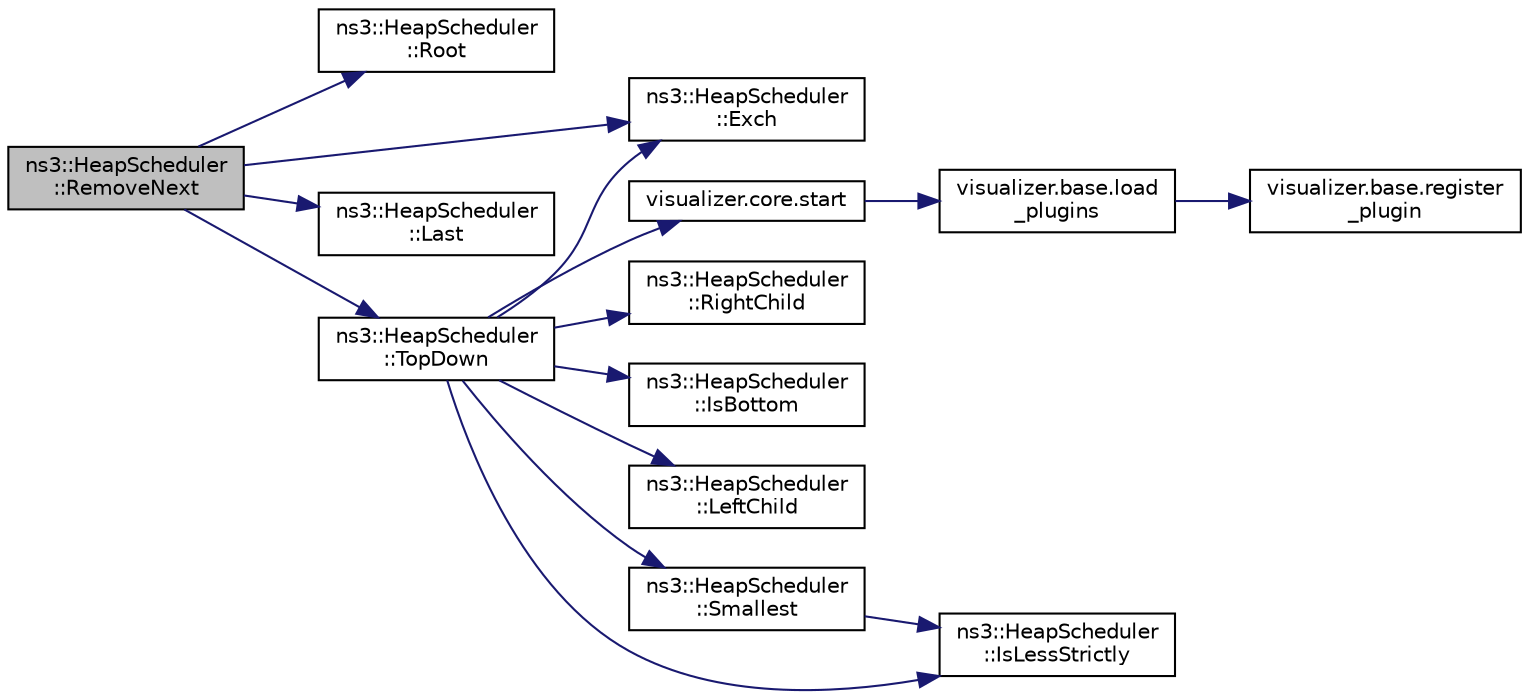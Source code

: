 digraph "ns3::HeapScheduler::RemoveNext"
{
  edge [fontname="Helvetica",fontsize="10",labelfontname="Helvetica",labelfontsize="10"];
  node [fontname="Helvetica",fontsize="10",shape=record];
  rankdir="LR";
  Node1 [label="ns3::HeapScheduler\l::RemoveNext",height=0.2,width=0.4,color="black", fillcolor="grey75", style="filled", fontcolor="black"];
  Node1 -> Node2 [color="midnightblue",fontsize="10",style="solid"];
  Node2 [label="ns3::HeapScheduler\l::Root",height=0.2,width=0.4,color="black", fillcolor="white", style="filled",URL="$da/db2/classns3_1_1HeapScheduler.html#afed423f2a8e0e2a00d1d6b8449854505"];
  Node1 -> Node3 [color="midnightblue",fontsize="10",style="solid"];
  Node3 [label="ns3::HeapScheduler\l::Exch",height=0.2,width=0.4,color="black", fillcolor="white", style="filled",URL="$da/db2/classns3_1_1HeapScheduler.html#a0ae45a30345747a7c3e26bc1a5b5248c"];
  Node1 -> Node4 [color="midnightblue",fontsize="10",style="solid"];
  Node4 [label="ns3::HeapScheduler\l::Last",height=0.2,width=0.4,color="black", fillcolor="white", style="filled",URL="$da/db2/classns3_1_1HeapScheduler.html#abb241faada46b0d23f7029177e1a91f3"];
  Node1 -> Node5 [color="midnightblue",fontsize="10",style="solid"];
  Node5 [label="ns3::HeapScheduler\l::TopDown",height=0.2,width=0.4,color="black", fillcolor="white", style="filled",URL="$da/db2/classns3_1_1HeapScheduler.html#a2ea4d0e4c77dd66465a255322d59af27"];
  Node5 -> Node6 [color="midnightblue",fontsize="10",style="solid"];
  Node6 [label="visualizer.core.start",height=0.2,width=0.4,color="black", fillcolor="white", style="filled",URL="$df/d6c/namespacevisualizer_1_1core.html#a2a35e5d8a34af358b508dac8635754e0"];
  Node6 -> Node7 [color="midnightblue",fontsize="10",style="solid"];
  Node7 [label="visualizer.base.load\l_plugins",height=0.2,width=0.4,color="black", fillcolor="white", style="filled",URL="$d4/d39/namespacevisualizer_1_1base.html#ad171497a5ff1afe0a73bedaebf35448f"];
  Node7 -> Node8 [color="midnightblue",fontsize="10",style="solid"];
  Node8 [label="visualizer.base.register\l_plugin",height=0.2,width=0.4,color="black", fillcolor="white", style="filled",URL="$d4/d39/namespacevisualizer_1_1base.html#a6b0ffcff1e17ec4027496f50177e5b9e"];
  Node5 -> Node9 [color="midnightblue",fontsize="10",style="solid"];
  Node9 [label="ns3::HeapScheduler\l::RightChild",height=0.2,width=0.4,color="black", fillcolor="white", style="filled",URL="$da/db2/classns3_1_1HeapScheduler.html#a7c0bc52c00e773ff66413dd7f4eece47"];
  Node5 -> Node10 [color="midnightblue",fontsize="10",style="solid"];
  Node10 [label="ns3::HeapScheduler\l::IsBottom",height=0.2,width=0.4,color="black", fillcolor="white", style="filled",URL="$da/db2/classns3_1_1HeapScheduler.html#aa5ba644512dfabfbc77da2b64dbe4f20"];
  Node5 -> Node11 [color="midnightblue",fontsize="10",style="solid"];
  Node11 [label="ns3::HeapScheduler\l::LeftChild",height=0.2,width=0.4,color="black", fillcolor="white", style="filled",URL="$da/db2/classns3_1_1HeapScheduler.html#a688a28cdd388601b26e23d22701d978e"];
  Node5 -> Node12 [color="midnightblue",fontsize="10",style="solid"];
  Node12 [label="ns3::HeapScheduler\l::Smallest",height=0.2,width=0.4,color="black", fillcolor="white", style="filled",URL="$da/db2/classns3_1_1HeapScheduler.html#a1906ea79fb718ebfae55caecffef42ec"];
  Node12 -> Node13 [color="midnightblue",fontsize="10",style="solid"];
  Node13 [label="ns3::HeapScheduler\l::IsLessStrictly",height=0.2,width=0.4,color="black", fillcolor="white", style="filled",URL="$da/db2/classns3_1_1HeapScheduler.html#a28140c577cfb8cac67a196420bdd469f"];
  Node5 -> Node13 [color="midnightblue",fontsize="10",style="solid"];
  Node5 -> Node3 [color="midnightblue",fontsize="10",style="solid"];
}
